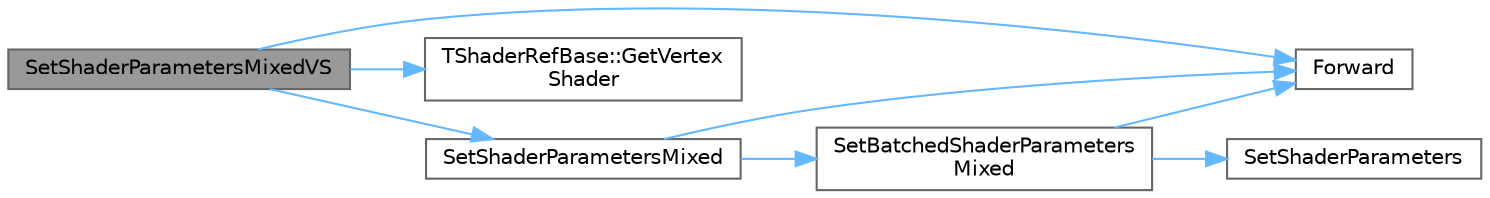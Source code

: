 digraph "SetShaderParametersMixedVS"
{
 // INTERACTIVE_SVG=YES
 // LATEX_PDF_SIZE
  bgcolor="transparent";
  edge [fontname=Helvetica,fontsize=10,labelfontname=Helvetica,labelfontsize=10];
  node [fontname=Helvetica,fontsize=10,shape=box,height=0.2,width=0.4];
  rankdir="LR";
  Node1 [id="Node000001",label="SetShaderParametersMixedVS",height=0.2,width=0.4,color="gray40", fillcolor="grey60", style="filled", fontcolor="black",tooltip="Utility to set all legacy and non-legacy parameters for a Vertex shader. Requires the shader type to ..."];
  Node1 -> Node2 [id="edge1_Node000001_Node000002",color="steelblue1",style="solid",tooltip=" "];
  Node2 [id="Node000002",label="Forward",height=0.2,width=0.4,color="grey40", fillcolor="white", style="filled",URL="$d4/d24/UnrealTemplate_8h.html#a68f280c1d561a8899a1e9e3ea8405d00",tooltip="Forward will cast a reference to an rvalue reference."];
  Node1 -> Node3 [id="edge2_Node000001_Node000003",color="steelblue1",style="solid",tooltip=" "];
  Node3 [id="Node000003",label="TShaderRefBase::GetVertex\lShader",height=0.2,width=0.4,color="grey40", fillcolor="white", style="filled",URL="$dc/d92/classTShaderRefBase.html#a4d332b9076ce262ddc7c49fb83022043",tooltip=" "];
  Node1 -> Node4 [id="edge3_Node000001_Node000004",color="steelblue1",style="solid",tooltip=" "];
  Node4 [id="Node000004",label="SetShaderParametersMixed",height=0.2,width=0.4,color="grey40", fillcolor="white", style="filled",URL="$d9/dfb/ShaderParameterUtils_8h.html#a1c4b9c1838dc27dcb92087058a24bb27",tooltip="Utility to set all legacy and non-legacy parameters for a shader. Requires the shader type to impleme..."];
  Node4 -> Node2 [id="edge4_Node000004_Node000002",color="steelblue1",style="solid",tooltip=" "];
  Node4 -> Node5 [id="edge5_Node000004_Node000005",color="steelblue1",style="solid",tooltip=" "];
  Node5 [id="Node000005",label="SetBatchedShaderParameters\lMixed",height=0.2,width=0.4,color="grey40", fillcolor="white", style="filled",URL="$d9/dfb/ShaderParameterUtils_8h.html#ae8460eca779a7151eb6e33b52d059e5e",tooltip="Utility to set all legacy and non-legacy parameters for a shader. Requires the shader type to impleme..."];
  Node5 -> Node2 [id="edge6_Node000005_Node000002",color="steelblue1",style="solid",tooltip=" "];
  Node5 -> Node6 [id="edge7_Node000005_Node000006",color="steelblue1",style="solid",tooltip=" "];
  Node6 [id="Node000006",label="SetShaderParameters",height=0.2,width=0.4,color="grey40", fillcolor="white", style="filled",URL="$dc/d10/ShaderParameterStruct_8h.html#a6d0f1aee553d43d6ecbce3f539d044b6",tooltip=" "];
}
